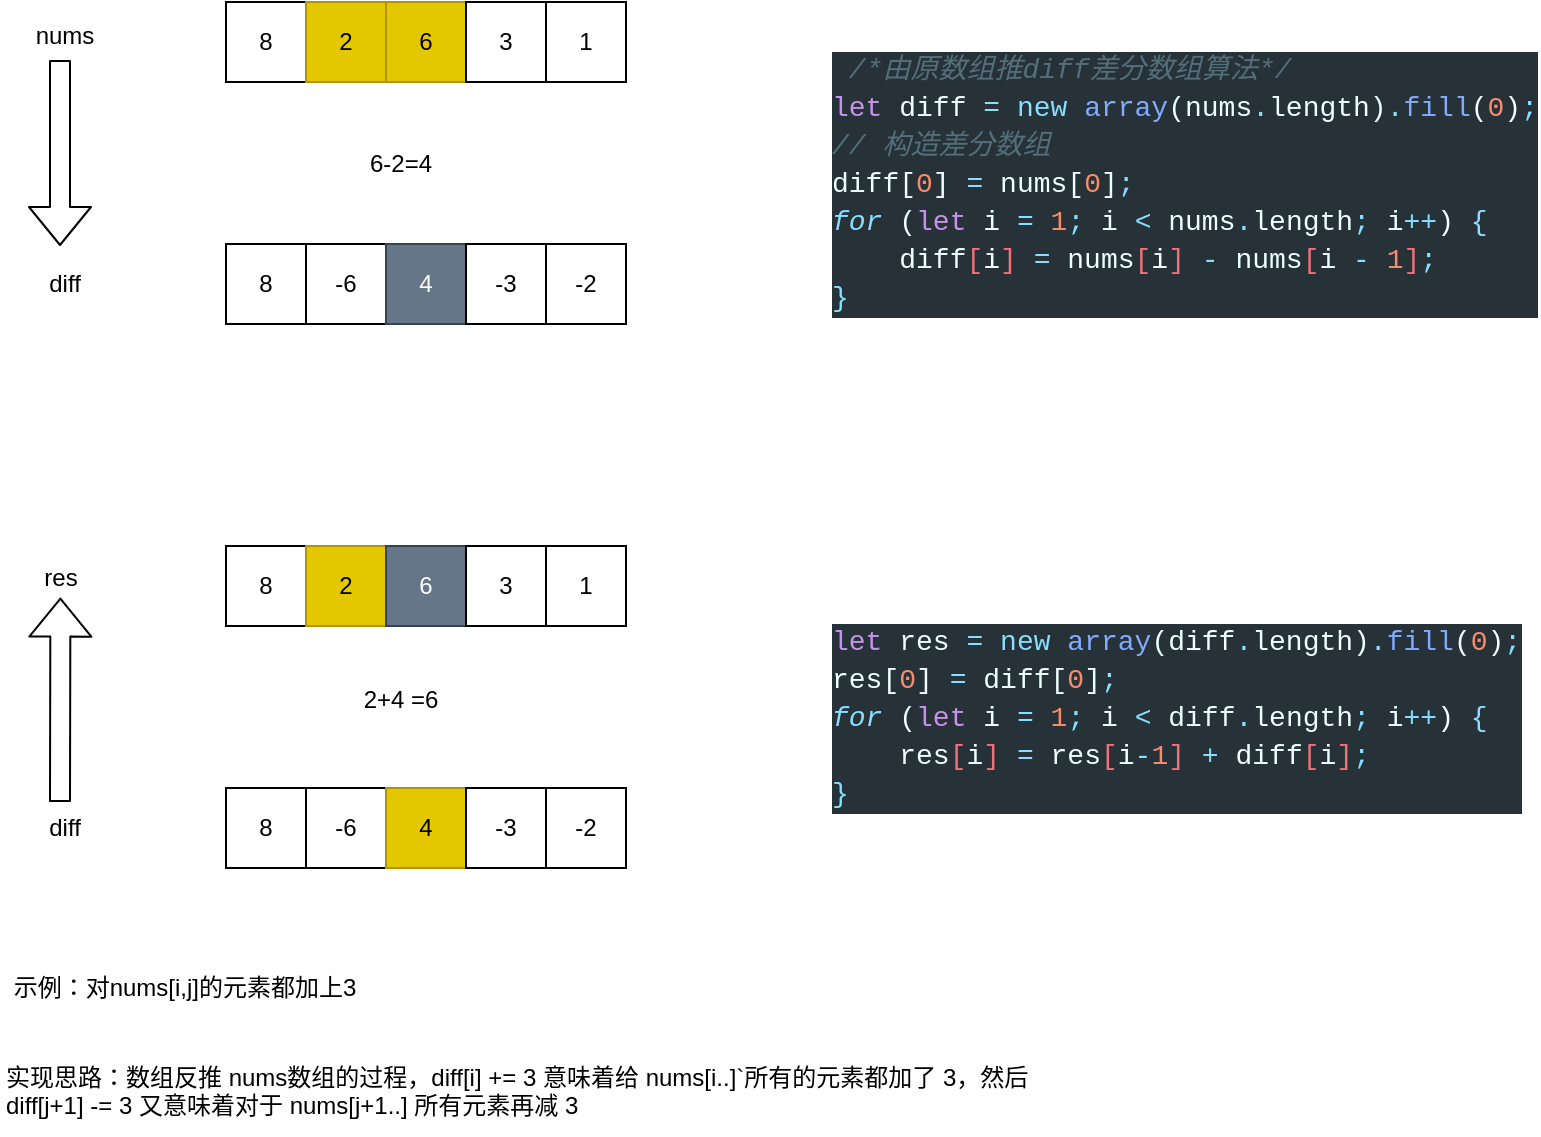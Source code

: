 <mxfile version="16.0.2" type="device"><diagram id="SaqarWeOiwcrsgKtHlQI" name="第 1 页"><mxGraphModel dx="1221" dy="776" grid="0" gridSize="10" guides="1" tooltips="1" connect="1" arrows="1" fold="1" page="0" pageScale="1" pageWidth="1169" pageHeight="827" math="0" shadow="0"><root><mxCell id="0"/><mxCell id="1" parent="0"/><mxCell id="8phgUn-NEB8oX0kthuNJ-8" value="8" style="whiteSpace=wrap;html=1;aspect=fixed;" vertex="1" parent="1"><mxGeometry x="240" y="160" width="40" height="40" as="geometry"/></mxCell><mxCell id="8phgUn-NEB8oX0kthuNJ-9" value="2" style="whiteSpace=wrap;html=1;aspect=fixed;fillColor=#e3c800;fontColor=#000000;strokeColor=#B09500;" vertex="1" parent="1"><mxGeometry x="280" y="160" width="40" height="40" as="geometry"/></mxCell><mxCell id="8phgUn-NEB8oX0kthuNJ-10" value="6" style="whiteSpace=wrap;html=1;aspect=fixed;fillColor=#e3c800;fontColor=#000000;strokeColor=#B09500;" vertex="1" parent="1"><mxGeometry x="320" y="160" width="40" height="40" as="geometry"/></mxCell><mxCell id="8phgUn-NEB8oX0kthuNJ-11" value="3" style="whiteSpace=wrap;html=1;aspect=fixed;" vertex="1" parent="1"><mxGeometry x="360" y="160" width="40" height="40" as="geometry"/></mxCell><mxCell id="8phgUn-NEB8oX0kthuNJ-12" value="1" style="whiteSpace=wrap;html=1;aspect=fixed;" vertex="1" parent="1"><mxGeometry x="400" y="160" width="40" height="40" as="geometry"/></mxCell><mxCell id="8phgUn-NEB8oX0kthuNJ-13" value="nums" style="text;html=1;align=center;verticalAlign=middle;resizable=0;points=[];autosize=1;strokeColor=none;fillColor=none;" vertex="1" parent="1"><mxGeometry x="139" y="168" width="40" height="18" as="geometry"/></mxCell><mxCell id="8phgUn-NEB8oX0kthuNJ-14" value="8" style="whiteSpace=wrap;html=1;aspect=fixed;" vertex="1" parent="1"><mxGeometry x="240" y="281" width="40" height="40" as="geometry"/></mxCell><mxCell id="8phgUn-NEB8oX0kthuNJ-15" value="-6" style="whiteSpace=wrap;html=1;aspect=fixed;" vertex="1" parent="1"><mxGeometry x="280" y="281" width="40" height="40" as="geometry"/></mxCell><mxCell id="8phgUn-NEB8oX0kthuNJ-16" value="4" style="whiteSpace=wrap;html=1;aspect=fixed;fillColor=#647687;fontColor=#ffffff;strokeColor=#314354;" vertex="1" parent="1"><mxGeometry x="320" y="281" width="40" height="40" as="geometry"/></mxCell><mxCell id="8phgUn-NEB8oX0kthuNJ-17" value="-3" style="whiteSpace=wrap;html=1;aspect=fixed;" vertex="1" parent="1"><mxGeometry x="360" y="281" width="40" height="40" as="geometry"/></mxCell><mxCell id="8phgUn-NEB8oX0kthuNJ-18" value="-2" style="whiteSpace=wrap;html=1;aspect=fixed;" vertex="1" parent="1"><mxGeometry x="400" y="281" width="40" height="40" as="geometry"/></mxCell><mxCell id="8phgUn-NEB8oX0kthuNJ-19" value="diff" style="text;html=1;align=center;verticalAlign=middle;resizable=0;points=[];autosize=1;strokeColor=none;fillColor=none;" vertex="1" parent="1"><mxGeometry x="146" y="292" width="26" height="18" as="geometry"/></mxCell><mxCell id="8phgUn-NEB8oX0kthuNJ-23" value="&lt;div style=&quot;color: rgb(238, 255, 255); background-color: rgb(38, 50, 56); font-family: consolas, &amp;quot;courier new&amp;quot;, monospace; font-weight: normal; font-size: 14px; line-height: 19px;&quot;&gt;&lt;div&gt;&lt;span style=&quot;color: #eeffff&quot;&gt;&amp;nbsp;&lt;/span&gt;&lt;span style=&quot;color: #546e7a ; font-style: italic&quot;&gt;/*由原数组推diff差分数组算法*/&lt;/span&gt;&lt;/div&gt;&lt;div&gt;&lt;span style=&quot;color: #c792ea&quot;&gt;let&lt;/span&gt;&lt;span style=&quot;color: #eeffff&quot;&gt;&amp;nbsp;diff&amp;nbsp;&lt;/span&gt;&lt;span style=&quot;color: #89ddff&quot;&gt;=&lt;/span&gt;&lt;span style=&quot;color: #eeffff&quot;&gt;&amp;nbsp;&lt;/span&gt;&lt;span style=&quot;color: #89ddff&quot;&gt;new&lt;/span&gt;&lt;span style=&quot;color: #eeffff&quot;&gt;&amp;nbsp;&lt;/span&gt;&lt;span style=&quot;color: #82aaff&quot;&gt;array&lt;/span&gt;&lt;span style=&quot;color: #eeffff&quot;&gt;(nums&lt;/span&gt;&lt;span style=&quot;color: #89ddff&quot;&gt;.&lt;/span&gt;&lt;span style=&quot;color: #eeffff&quot;&gt;length)&lt;/span&gt;&lt;span style=&quot;color: #89ddff&quot;&gt;.&lt;/span&gt;&lt;span style=&quot;color: #82aaff&quot;&gt;fill&lt;/span&gt;&lt;span style=&quot;color: #eeffff&quot;&gt;(&lt;/span&gt;&lt;span style=&quot;color: #f78c6c&quot;&gt;0&lt;/span&gt;&lt;span style=&quot;color: #eeffff&quot;&gt;)&lt;/span&gt;&lt;span style=&quot;color: #89ddff&quot;&gt;;&lt;/span&gt;&lt;/div&gt;&lt;div&gt;&lt;span style=&quot;color: #546e7a ; font-style: italic&quot;&gt;//&amp;nbsp;构造差分数组&lt;/span&gt;&lt;/div&gt;&lt;div&gt;&lt;span style=&quot;color: #eeffff&quot;&gt;diff[&lt;/span&gt;&lt;span style=&quot;color: #f78c6c&quot;&gt;0&lt;/span&gt;&lt;span style=&quot;color: #eeffff&quot;&gt;]&amp;nbsp;&lt;/span&gt;&lt;span style=&quot;color: #89ddff&quot;&gt;=&lt;/span&gt;&lt;span style=&quot;color: #eeffff&quot;&gt;&amp;nbsp;nums[&lt;/span&gt;&lt;span style=&quot;color: #f78c6c&quot;&gt;0&lt;/span&gt;&lt;span style=&quot;color: #eeffff&quot;&gt;]&lt;/span&gt;&lt;span style=&quot;color: #89ddff&quot;&gt;;&lt;/span&gt;&lt;/div&gt;&lt;div&gt;&lt;span style=&quot;color: #89ddff ; font-style: italic&quot;&gt;for&lt;/span&gt;&lt;span style=&quot;color: #eeffff&quot;&gt;&amp;nbsp;(&lt;/span&gt;&lt;span style=&quot;color: #c792ea&quot;&gt;let&lt;/span&gt;&lt;span style=&quot;color: #eeffff&quot;&gt;&amp;nbsp;i&amp;nbsp;&lt;/span&gt;&lt;span style=&quot;color: #89ddff&quot;&gt;=&lt;/span&gt;&lt;span style=&quot;color: #eeffff&quot;&gt;&amp;nbsp;&lt;/span&gt;&lt;span style=&quot;color: #f78c6c&quot;&gt;1&lt;/span&gt;&lt;span style=&quot;color: #89ddff&quot;&gt;;&lt;/span&gt;&lt;span style=&quot;color: #eeffff&quot;&gt;&amp;nbsp;i&amp;nbsp;&lt;/span&gt;&lt;span style=&quot;color: #89ddff&quot;&gt;&amp;lt;&lt;/span&gt;&lt;span style=&quot;color: #eeffff&quot;&gt;&amp;nbsp;nums&lt;/span&gt;&lt;span style=&quot;color: #89ddff&quot;&gt;.&lt;/span&gt;&lt;span style=&quot;color: #eeffff&quot;&gt;length&lt;/span&gt;&lt;span style=&quot;color: #89ddff&quot;&gt;;&lt;/span&gt;&lt;span style=&quot;color: #eeffff&quot;&gt;&amp;nbsp;i&lt;/span&gt;&lt;span style=&quot;color: #89ddff&quot;&gt;++&lt;/span&gt;&lt;span style=&quot;color: #eeffff&quot;&gt;)&amp;nbsp;&lt;/span&gt;&lt;span style=&quot;color: #89ddff&quot;&gt;{&lt;/span&gt;&lt;/div&gt;&lt;div&gt;&lt;span style=&quot;color: #f07178&quot;&gt;&amp;nbsp;&amp;nbsp;&amp;nbsp;&amp;nbsp;&lt;/span&gt;&lt;span style=&quot;color: #eeffff&quot;&gt;diff&lt;/span&gt;&lt;span style=&quot;color: #f07178&quot;&gt;[&lt;/span&gt;&lt;span style=&quot;color: #eeffff&quot;&gt;i&lt;/span&gt;&lt;span style=&quot;color: #f07178&quot;&gt;]&amp;nbsp;&lt;/span&gt;&lt;span style=&quot;color: #89ddff&quot;&gt;=&lt;/span&gt;&lt;span style=&quot;color: #f07178&quot;&gt;&amp;nbsp;&lt;/span&gt;&lt;span style=&quot;color: #eeffff&quot;&gt;nums&lt;/span&gt;&lt;span style=&quot;color: #f07178&quot;&gt;[&lt;/span&gt;&lt;span style=&quot;color: #eeffff&quot;&gt;i&lt;/span&gt;&lt;span style=&quot;color: #f07178&quot;&gt;]&amp;nbsp;&lt;/span&gt;&lt;span style=&quot;color: #89ddff&quot;&gt;-&lt;/span&gt;&lt;span style=&quot;color: #f07178&quot;&gt;&amp;nbsp;&lt;/span&gt;&lt;span style=&quot;color: #eeffff&quot;&gt;nums&lt;/span&gt;&lt;span style=&quot;color: #f07178&quot;&gt;[&lt;/span&gt;&lt;span style=&quot;color: #eeffff&quot;&gt;i&lt;/span&gt;&lt;span style=&quot;color: #f07178&quot;&gt;&amp;nbsp;&lt;/span&gt;&lt;span style=&quot;color: #89ddff&quot;&gt;-&lt;/span&gt;&lt;span style=&quot;color: #f07178&quot;&gt;&amp;nbsp;&lt;/span&gt;&lt;span style=&quot;color: #f78c6c&quot;&gt;1&lt;/span&gt;&lt;span style=&quot;color: #f07178&quot;&gt;]&lt;/span&gt;&lt;span style=&quot;color: #89ddff&quot;&gt;;&lt;/span&gt;&lt;/div&gt;&lt;div&gt;&lt;span style=&quot;color: #89ddff&quot;&gt;}&lt;/span&gt;&lt;/div&gt;&lt;/div&gt;" style="text;whiteSpace=wrap;html=1;" vertex="1" parent="1"><mxGeometry x="541" y="177.998" width="343" height="147" as="geometry"/></mxCell><mxCell id="8phgUn-NEB8oX0kthuNJ-24" value="6-2=4" style="text;html=1;align=center;verticalAlign=middle;resizable=0;points=[];autosize=1;strokeColor=none;fillColor=none;" vertex="1" parent="1"><mxGeometry x="306" y="232" width="41" height="18" as="geometry"/></mxCell><mxCell id="8phgUn-NEB8oX0kthuNJ-26" value="8" style="whiteSpace=wrap;html=1;aspect=fixed;" vertex="1" parent="1"><mxGeometry x="240" y="432" width="40" height="40" as="geometry"/></mxCell><mxCell id="8phgUn-NEB8oX0kthuNJ-27" value="2" style="whiteSpace=wrap;html=1;aspect=fixed;fillColor=#e3c800;fontColor=#000000;strokeColor=#B09500;" vertex="1" parent="1"><mxGeometry x="280" y="432" width="40" height="40" as="geometry"/></mxCell><mxCell id="8phgUn-NEB8oX0kthuNJ-28" value="6" style="whiteSpace=wrap;html=1;aspect=fixed;fillColor=#647687;fontColor=#ffffff;strokeColor=#314354;" vertex="1" parent="1"><mxGeometry x="320" y="432" width="40" height="40" as="geometry"/></mxCell><mxCell id="8phgUn-NEB8oX0kthuNJ-29" value="3" style="whiteSpace=wrap;html=1;aspect=fixed;" vertex="1" parent="1"><mxGeometry x="360" y="432" width="40" height="40" as="geometry"/></mxCell><mxCell id="8phgUn-NEB8oX0kthuNJ-30" value="1" style="whiteSpace=wrap;html=1;aspect=fixed;" vertex="1" parent="1"><mxGeometry x="400" y="432" width="40" height="40" as="geometry"/></mxCell><mxCell id="8phgUn-NEB8oX0kthuNJ-32" value="8" style="whiteSpace=wrap;html=1;aspect=fixed;" vertex="1" parent="1"><mxGeometry x="240" y="553" width="40" height="40" as="geometry"/></mxCell><mxCell id="8phgUn-NEB8oX0kthuNJ-33" value="-6" style="whiteSpace=wrap;html=1;aspect=fixed;" vertex="1" parent="1"><mxGeometry x="280" y="553" width="40" height="40" as="geometry"/></mxCell><mxCell id="8phgUn-NEB8oX0kthuNJ-34" value="4" style="whiteSpace=wrap;html=1;aspect=fixed;fillColor=#e3c800;fontColor=#000000;strokeColor=#B09500;" vertex="1" parent="1"><mxGeometry x="320" y="553" width="40" height="40" as="geometry"/></mxCell><mxCell id="8phgUn-NEB8oX0kthuNJ-35" value="-3" style="whiteSpace=wrap;html=1;aspect=fixed;" vertex="1" parent="1"><mxGeometry x="360" y="553" width="40" height="40" as="geometry"/></mxCell><mxCell id="8phgUn-NEB8oX0kthuNJ-36" value="-2" style="whiteSpace=wrap;html=1;aspect=fixed;" vertex="1" parent="1"><mxGeometry x="400" y="553" width="40" height="40" as="geometry"/></mxCell><mxCell id="8phgUn-NEB8oX0kthuNJ-37" value="diff" style="text;html=1;align=center;verticalAlign=middle;resizable=0;points=[];autosize=1;strokeColor=none;fillColor=none;" vertex="1" parent="1"><mxGeometry x="146" y="564" width="26" height="18" as="geometry"/></mxCell><mxCell id="8phgUn-NEB8oX0kthuNJ-40" value="" style="shape=flexArrow;endArrow=classic;html=1;rounded=1;sketch=0;curved=0;" edge="1" parent="1"><mxGeometry width="50" height="50" relative="1" as="geometry"><mxPoint x="157" y="189" as="sourcePoint"/><mxPoint x="157" y="282" as="targetPoint"/></mxGeometry></mxCell><mxCell id="8phgUn-NEB8oX0kthuNJ-41" value="" style="shape=flexArrow;endArrow=classic;html=1;rounded=1;sketch=0;curved=0;entryX=0.455;entryY=0.989;entryDx=0;entryDy=0;entryPerimeter=0;" edge="1" parent="1"><mxGeometry width="50" height="50" relative="1" as="geometry"><mxPoint x="157" y="560" as="sourcePoint"/><mxPoint x="157.2" y="457.802" as="targetPoint"/></mxGeometry></mxCell><mxCell id="8phgUn-NEB8oX0kthuNJ-42" value="&lt;div style=&quot;background-color: rgb(38 , 50 , 56) ; font-family: &amp;#34;consolas&amp;#34; , &amp;#34;courier new&amp;#34; , monospace ; font-weight: normal ; font-size: 14px ; line-height: 19px&quot;&gt;&lt;div style=&quot;color: rgb(238 , 255 , 255)&quot;&gt;&lt;span style=&quot;color: #c792ea&quot;&gt;let&lt;/span&gt;&lt;span style=&quot;color: #eeffff&quot;&gt;&amp;nbsp;res&amp;nbsp;&lt;/span&gt;&lt;span style=&quot;color: #89ddff&quot;&gt;=&lt;/span&gt;&lt;span style=&quot;color: #eeffff&quot;&gt;&amp;nbsp;&lt;/span&gt;&lt;span style=&quot;color: #89ddff&quot;&gt;new&lt;/span&gt;&lt;span style=&quot;color: #eeffff&quot;&gt;&amp;nbsp;&lt;/span&gt;&lt;span style=&quot;color: #82aaff&quot;&gt;array&lt;/span&gt;&lt;span style=&quot;color: #eeffff&quot;&gt;(diff&lt;/span&gt;&lt;span style=&quot;color: #89ddff&quot;&gt;.&lt;/span&gt;&lt;span style=&quot;color: #eeffff&quot;&gt;length)&lt;/span&gt;&lt;span style=&quot;color: #89ddff&quot;&gt;.&lt;/span&gt;&lt;span style=&quot;color: #82aaff&quot;&gt;fill&lt;/span&gt;&lt;span style=&quot;color: #eeffff&quot;&gt;(&lt;/span&gt;&lt;span style=&quot;color: #f78c6c&quot;&gt;0&lt;/span&gt;&lt;span style=&quot;color: #eeffff&quot;&gt;)&lt;/span&gt;&lt;span style=&quot;color: #89ddff&quot;&gt;;&lt;/span&gt;&lt;/div&gt;&lt;div style=&quot;color: rgb(238 , 255 , 255)&quot;&gt;&lt;span style=&quot;color: #eeffff&quot;&gt;res[&lt;/span&gt;&lt;span style=&quot;color: #f78c6c&quot;&gt;0&lt;/span&gt;&lt;span style=&quot;color: #eeffff&quot;&gt;]&amp;nbsp;&lt;/span&gt;&lt;span style=&quot;color: #89ddff&quot;&gt;=&lt;/span&gt;&lt;span style=&quot;color: #eeffff&quot;&gt;&amp;nbsp;diff[&lt;/span&gt;&lt;span style=&quot;color: #f78c6c&quot;&gt;0&lt;/span&gt;&lt;span style=&quot;color: #eeffff&quot;&gt;]&lt;/span&gt;&lt;span style=&quot;color: #89ddff&quot;&gt;;&lt;/span&gt;&lt;/div&gt;&lt;div style=&quot;color: rgb(238 , 255 , 255)&quot;&gt;&lt;span style=&quot;color: #89ddff ; font-style: italic&quot;&gt;for&lt;/span&gt;&lt;span style=&quot;color: #eeffff&quot;&gt;&amp;nbsp;(&lt;/span&gt;&lt;span style=&quot;color: #c792ea&quot;&gt;let&lt;/span&gt;&lt;span style=&quot;color: #eeffff&quot;&gt;&amp;nbsp;i&amp;nbsp;&lt;/span&gt;&lt;span style=&quot;color: #89ddff&quot;&gt;=&lt;/span&gt;&lt;span style=&quot;color: #eeffff&quot;&gt;&amp;nbsp;&lt;/span&gt;&lt;span style=&quot;color: #f78c6c&quot;&gt;1&lt;/span&gt;&lt;span style=&quot;color: #89ddff&quot;&gt;;&lt;/span&gt;&lt;span style=&quot;color: #eeffff&quot;&gt;&amp;nbsp;i&amp;nbsp;&lt;/span&gt;&lt;span style=&quot;color: #89ddff&quot;&gt;&amp;lt;&lt;/span&gt;&lt;span style=&quot;color: #eeffff&quot;&gt;&amp;nbsp;diff&lt;/span&gt;&lt;span style=&quot;color: #89ddff&quot;&gt;.&lt;/span&gt;&lt;span style=&quot;color: #eeffff&quot;&gt;length&lt;/span&gt;&lt;span style=&quot;color: #89ddff&quot;&gt;;&lt;/span&gt;&lt;span style=&quot;color: #eeffff&quot;&gt;&amp;nbsp;i&lt;/span&gt;&lt;span style=&quot;color: #89ddff&quot;&gt;++&lt;/span&gt;&lt;span style=&quot;color: #eeffff&quot;&gt;)&amp;nbsp;&lt;/span&gt;&lt;span style=&quot;color: #89ddff&quot;&gt;{&lt;/span&gt;&lt;/div&gt;&lt;div&gt;&lt;span style=&quot;color: rgb(240 , 113 , 120)&quot;&gt;&amp;nbsp;&amp;nbsp;&amp;nbsp;&amp;nbsp;&lt;/span&gt;&lt;span style=&quot;color: rgb(238 , 255 , 255)&quot;&gt;res&lt;/span&gt;&lt;span style=&quot;color: rgb(240 , 113 , 120)&quot;&gt;[&lt;/span&gt;&lt;span style=&quot;color: rgb(238 , 255 , 255)&quot;&gt;i&lt;/span&gt;&lt;span style=&quot;color: rgb(240 , 113 , 120)&quot;&gt;]&amp;nbsp;&lt;/span&gt;&lt;span style=&quot;color: rgb(137 , 221 , 255)&quot;&gt;=&lt;/span&gt;&lt;span style=&quot;color: rgb(240 , 113 , 120)&quot;&gt;&amp;nbsp;&lt;/span&gt;&lt;span style=&quot;color: rgb(238 , 255 , 255)&quot;&gt;res&lt;/span&gt;&lt;span style=&quot;color: rgb(240 , 113 , 120)&quot;&gt;[&lt;/span&gt;&lt;span style=&quot;color: rgb(238 , 255 , 255)&quot;&gt;i&lt;/span&gt;&lt;span style=&quot;color: rgb(137 , 221 , 255)&quot;&gt;-&lt;/span&gt;&lt;span style=&quot;color: rgb(247 , 140 , 108)&quot;&gt;1&lt;/span&gt;&lt;span style=&quot;color: rgb(240 , 113 , 120)&quot;&gt;] &lt;/span&gt;&lt;font color=&quot;#89ddff&quot;&gt;+&lt;/font&gt;&lt;span style=&quot;color: rgb(240 , 113 , 120)&quot;&gt;&amp;nbsp;&lt;/span&gt;&lt;span style=&quot;color: rgb(238 , 255 , 255)&quot;&gt;diff&lt;/span&gt;&lt;span style=&quot;color: rgb(240 , 113 , 120)&quot;&gt;[&lt;/span&gt;&lt;span style=&quot;color: rgb(238 , 255 , 255)&quot;&gt;i&lt;/span&gt;&lt;span style=&quot;color: rgb(240 , 113 , 120)&quot;&gt;]&lt;/span&gt;&lt;span style=&quot;color: rgb(137 , 221 , 255)&quot;&gt;;&lt;/span&gt;&lt;/div&gt;&lt;div style=&quot;color: rgb(238 , 255 , 255)&quot;&gt;&lt;span style=&quot;color: #89ddff&quot;&gt;}&lt;/span&gt;&lt;/div&gt;&lt;/div&gt;" style="text;whiteSpace=wrap;html=1;" vertex="1" parent="1"><mxGeometry x="541.0" y="464" width="336" height="109" as="geometry"/></mxCell><mxCell id="8phgUn-NEB8oX0kthuNJ-43" value="res" style="text;html=1;align=center;verticalAlign=middle;resizable=0;points=[];autosize=1;strokeColor=none;fillColor=none;" vertex="1" parent="1"><mxGeometry x="143" y="439" width="27" height="18" as="geometry"/></mxCell><mxCell id="8phgUn-NEB8oX0kthuNJ-44" value="2+4 =6" style="text;html=1;align=center;verticalAlign=middle;resizable=0;points=[];autosize=1;strokeColor=none;fillColor=none;" vertex="1" parent="1"><mxGeometry x="302.5" y="500" width="48" height="18" as="geometry"/></mxCell><mxCell id="8phgUn-NEB8oX0kthuNJ-45" value="示例：对nums[i,j]的元素都加上3" style="text;html=1;align=center;verticalAlign=middle;resizable=0;points=[];autosize=1;strokeColor=none;fillColor=none;" vertex="1" parent="1"><mxGeometry x="128" y="644" width="181" height="18" as="geometry"/></mxCell><mxCell id="8phgUn-NEB8oX0kthuNJ-47" value="实现思路：数组反推 nums数组的过程，diff[i] += 3 意味着给 nums[i..]`所有的元素都加了 3，然后 diff[j+1] -= 3 又意味着对于 nums[j+1..] 所有元素再减 3" style="text;whiteSpace=wrap;html=1;" vertex="1" parent="1"><mxGeometry x="127.997" y="684.004" width="540" height="42" as="geometry"/></mxCell></root></mxGraphModel></diagram></mxfile>